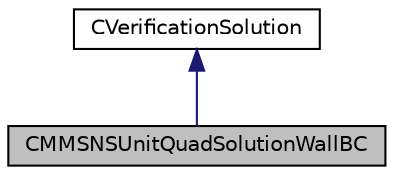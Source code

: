 digraph "CMMSNSUnitQuadSolutionWallBC"
{
 // LATEX_PDF_SIZE
  edge [fontname="Helvetica",fontsize="10",labelfontname="Helvetica",labelfontsize="10"];
  node [fontname="Helvetica",fontsize="10",shape=record];
  Node1 [label="CMMSNSUnitQuadSolutionWallBC",height=0.2,width=0.4,color="black", fillcolor="grey75", style="filled", fontcolor="black",tooltip="Class to define the required data for the manufactured solution of the laminar Navier-Stokes equation..."];
  Node2 -> Node1 [dir="back",color="midnightblue",fontsize="10",style="solid",fontname="Helvetica"];
  Node2 [label="CVerificationSolution",height=0.2,width=0.4,color="black", fillcolor="white", style="filled",URL="$classCVerificationSolution.html",tooltip="Class for holding verification PDE solutions, e.g., phi = phi(x,y,z,t), used for initial conditions,..."];
}
